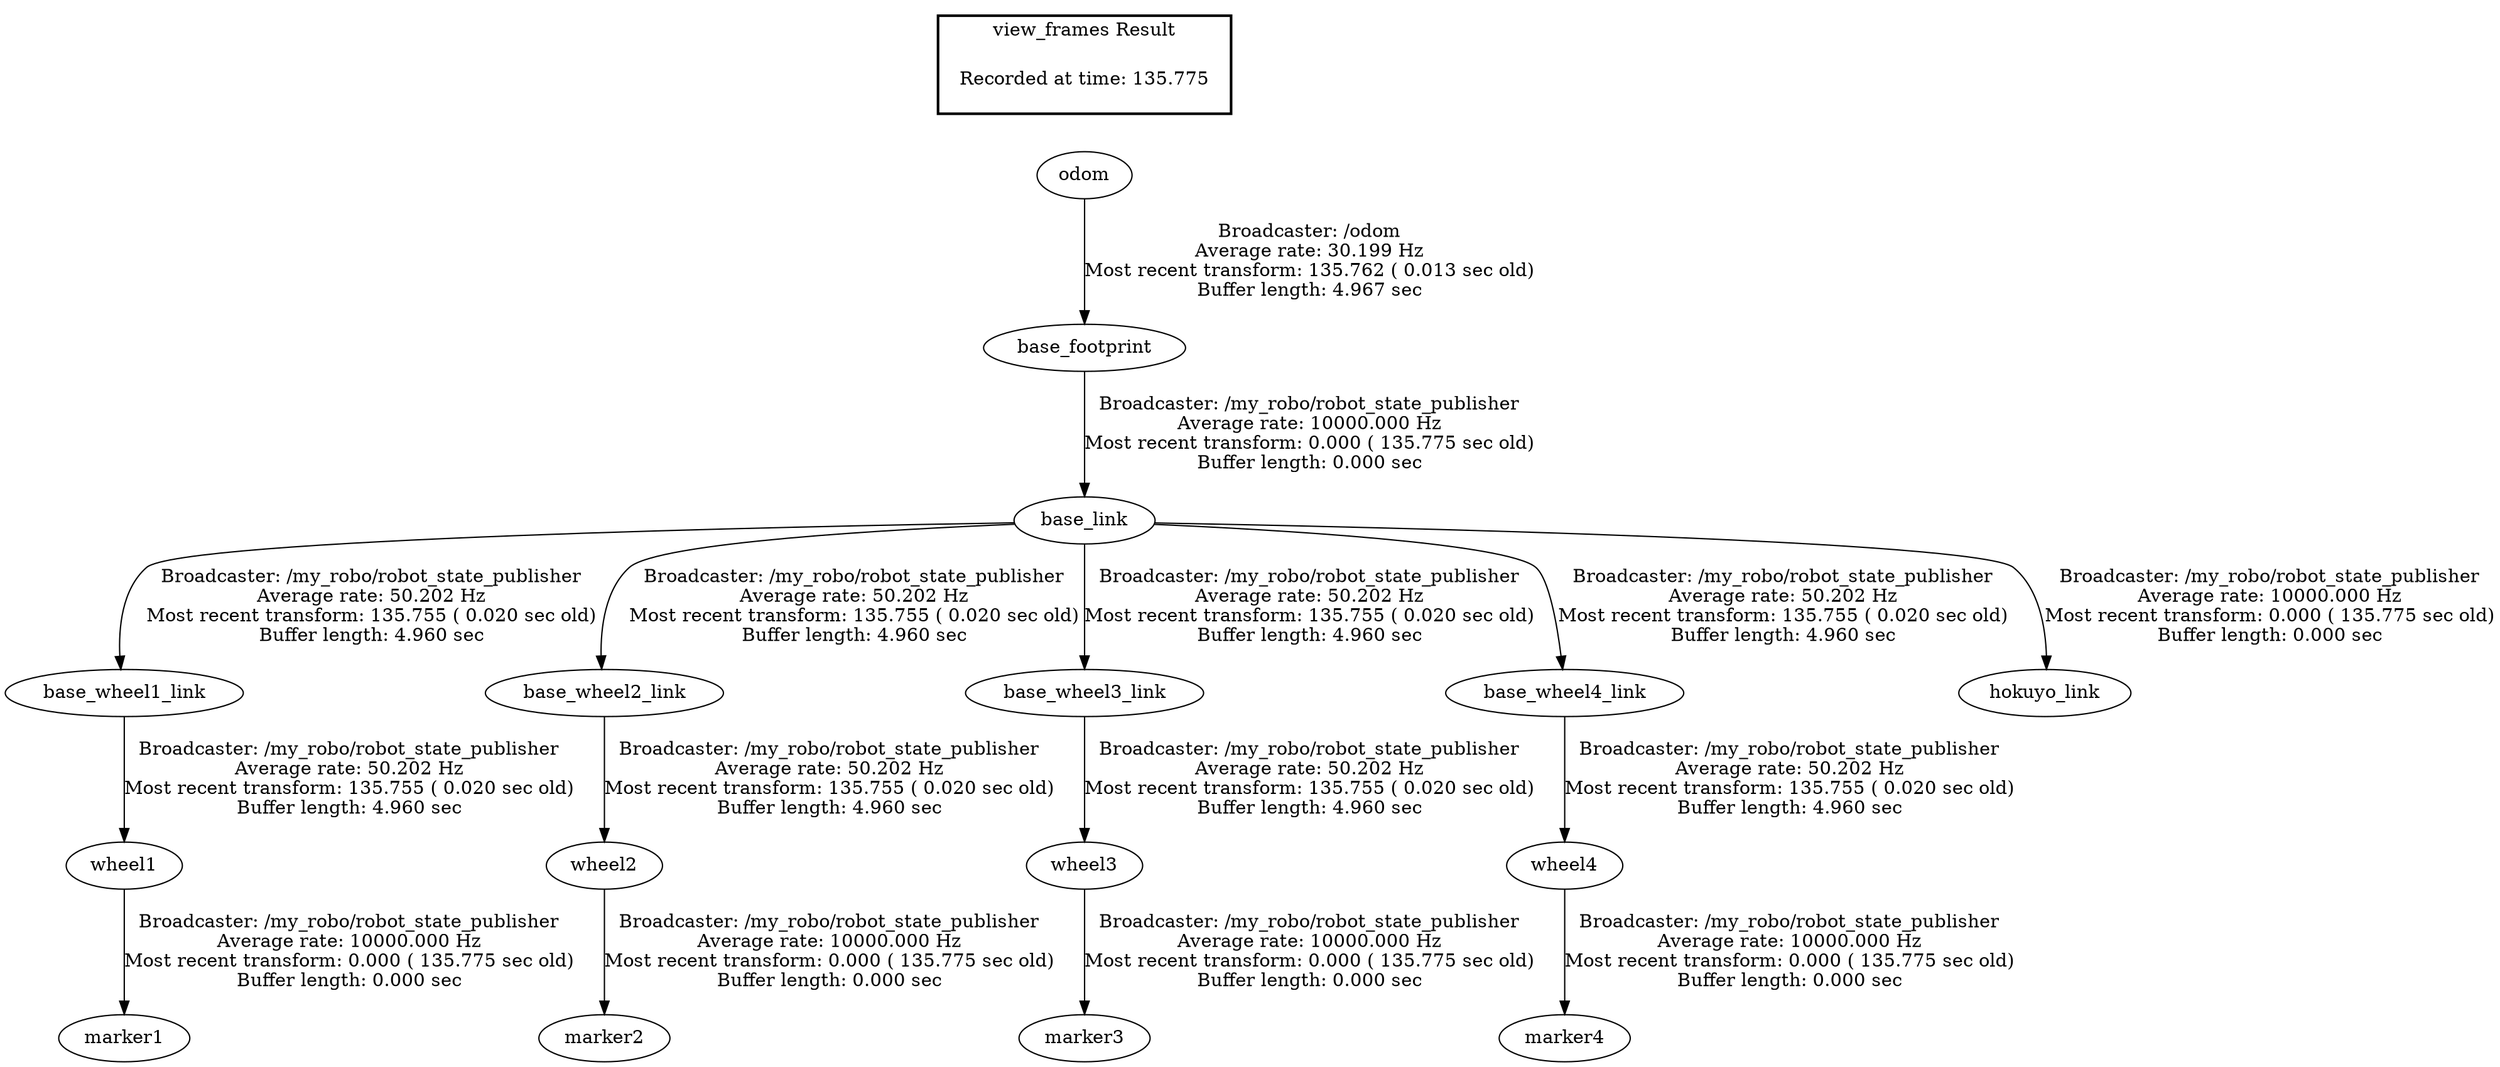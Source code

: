 digraph G {
"base_footprint" -> "base_link"[label="Broadcaster: /my_robo/robot_state_publisher\nAverage rate: 10000.000 Hz\nMost recent transform: 0.000 ( 135.775 sec old)\nBuffer length: 0.000 sec\n"];
"odom" -> "base_footprint"[label="Broadcaster: /odom\nAverage rate: 30.199 Hz\nMost recent transform: 135.762 ( 0.013 sec old)\nBuffer length: 4.967 sec\n"];
"wheel1" -> "marker1"[label="Broadcaster: /my_robo/robot_state_publisher\nAverage rate: 10000.000 Hz\nMost recent transform: 0.000 ( 135.775 sec old)\nBuffer length: 0.000 sec\n"];
"base_wheel1_link" -> "wheel1"[label="Broadcaster: /my_robo/robot_state_publisher\nAverage rate: 50.202 Hz\nMost recent transform: 135.755 ( 0.020 sec old)\nBuffer length: 4.960 sec\n"];
"wheel2" -> "marker2"[label="Broadcaster: /my_robo/robot_state_publisher\nAverage rate: 10000.000 Hz\nMost recent transform: 0.000 ( 135.775 sec old)\nBuffer length: 0.000 sec\n"];
"base_wheel2_link" -> "wheel2"[label="Broadcaster: /my_robo/robot_state_publisher\nAverage rate: 50.202 Hz\nMost recent transform: 135.755 ( 0.020 sec old)\nBuffer length: 4.960 sec\n"];
"wheel3" -> "marker3"[label="Broadcaster: /my_robo/robot_state_publisher\nAverage rate: 10000.000 Hz\nMost recent transform: 0.000 ( 135.775 sec old)\nBuffer length: 0.000 sec\n"];
"base_wheel3_link" -> "wheel3"[label="Broadcaster: /my_robo/robot_state_publisher\nAverage rate: 50.202 Hz\nMost recent transform: 135.755 ( 0.020 sec old)\nBuffer length: 4.960 sec\n"];
"wheel4" -> "marker4"[label="Broadcaster: /my_robo/robot_state_publisher\nAverage rate: 10000.000 Hz\nMost recent transform: 0.000 ( 135.775 sec old)\nBuffer length: 0.000 sec\n"];
"base_wheel4_link" -> "wheel4"[label="Broadcaster: /my_robo/robot_state_publisher\nAverage rate: 50.202 Hz\nMost recent transform: 135.755 ( 0.020 sec old)\nBuffer length: 4.960 sec\n"];
"base_link" -> "hokuyo_link"[label="Broadcaster: /my_robo/robot_state_publisher\nAverage rate: 10000.000 Hz\nMost recent transform: 0.000 ( 135.775 sec old)\nBuffer length: 0.000 sec\n"];
"base_link" -> "base_wheel1_link"[label="Broadcaster: /my_robo/robot_state_publisher\nAverage rate: 50.202 Hz\nMost recent transform: 135.755 ( 0.020 sec old)\nBuffer length: 4.960 sec\n"];
"base_link" -> "base_wheel2_link"[label="Broadcaster: /my_robo/robot_state_publisher\nAverage rate: 50.202 Hz\nMost recent transform: 135.755 ( 0.020 sec old)\nBuffer length: 4.960 sec\n"];
"base_link" -> "base_wheel3_link"[label="Broadcaster: /my_robo/robot_state_publisher\nAverage rate: 50.202 Hz\nMost recent transform: 135.755 ( 0.020 sec old)\nBuffer length: 4.960 sec\n"];
"base_link" -> "base_wheel4_link"[label="Broadcaster: /my_robo/robot_state_publisher\nAverage rate: 50.202 Hz\nMost recent transform: 135.755 ( 0.020 sec old)\nBuffer length: 4.960 sec\n"];
edge [style=invis];
 subgraph cluster_legend { style=bold; color=black; label ="view_frames Result";
"Recorded at time: 135.775"[ shape=plaintext ] ;
 }->"odom";
}